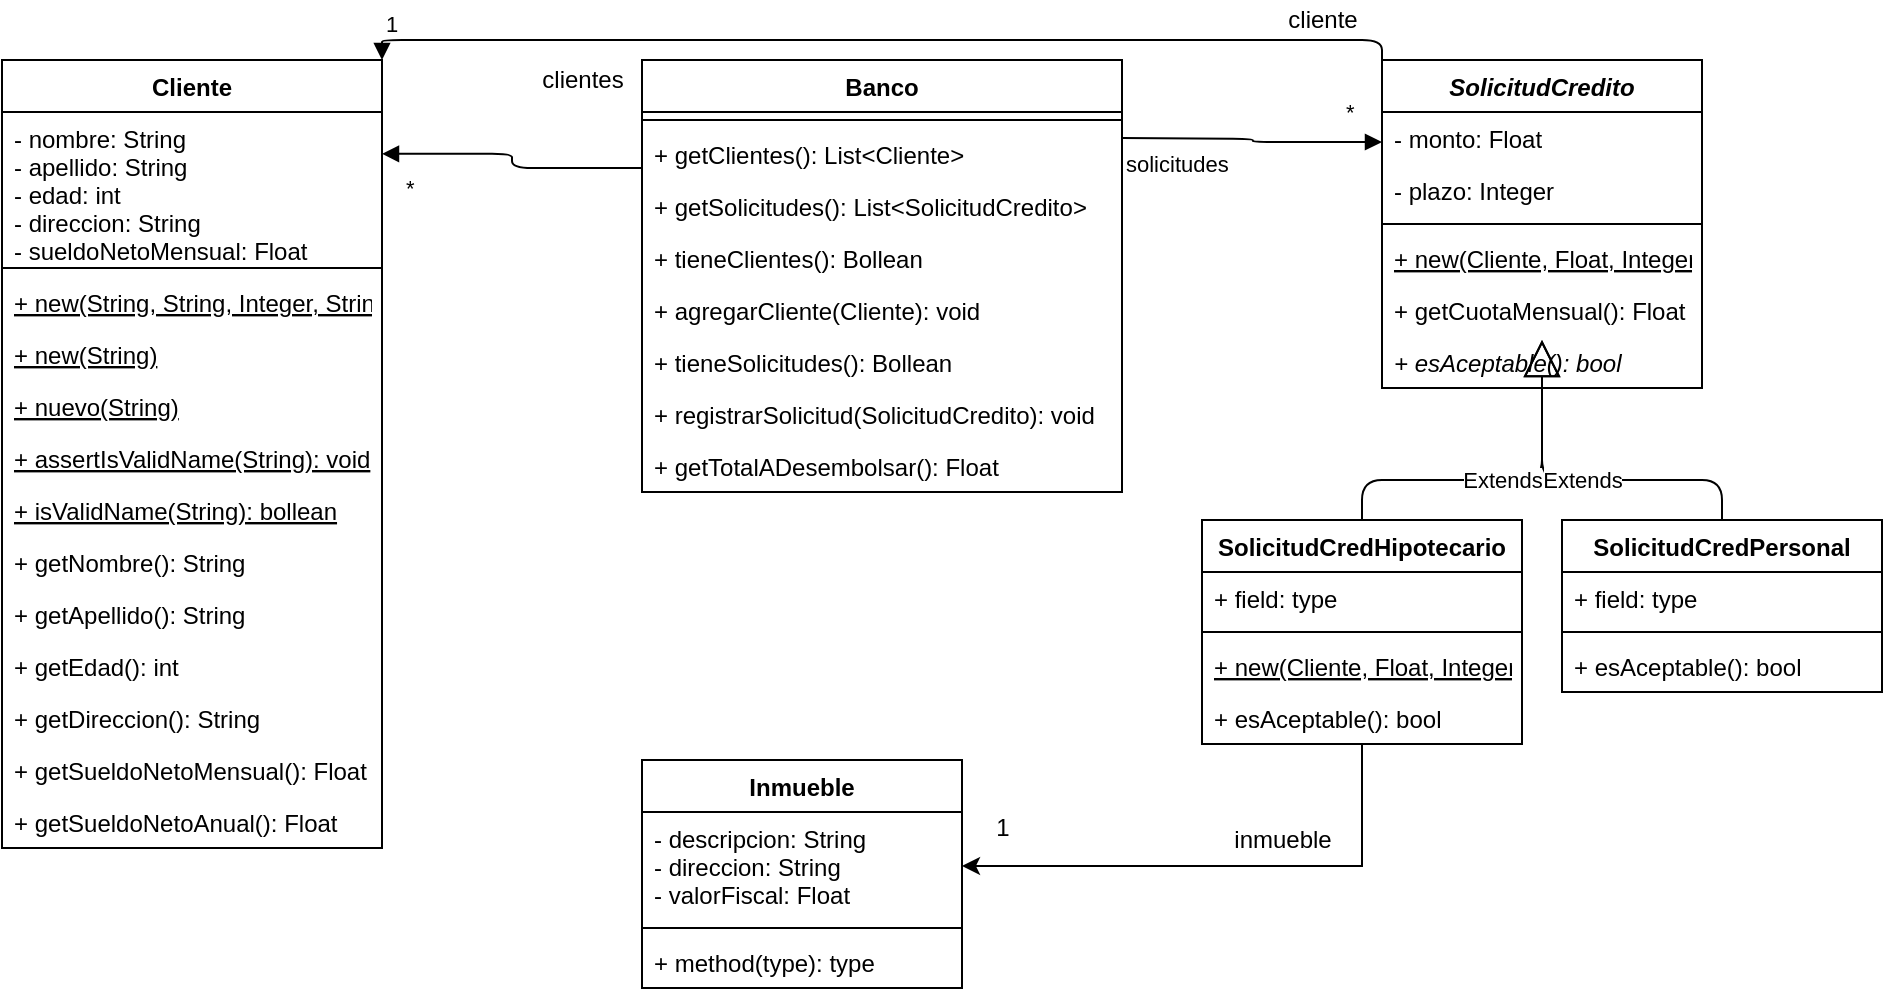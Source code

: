 <mxfile version="15.4.3" type="device"><diagram id="laRiFnYKPebHYjGavf6Z" name="Page-1"><mxGraphModel dx="1102" dy="582" grid="1" gridSize="10" guides="1" tooltips="1" connect="1" arrows="1" fold="1" page="1" pageScale="1" pageWidth="827" pageHeight="1169" math="0" shadow="0"><root><mxCell id="0"/><mxCell id="1" parent="0"/><mxCell id="9lCMgLtBFLDoEyrV56jd-1" value="Cliente" style="swimlane;fontStyle=1;align=center;verticalAlign=top;childLayout=stackLayout;horizontal=1;startSize=26;horizontalStack=0;resizeParent=1;resizeParentMax=0;resizeLast=0;collapsible=1;marginBottom=0;" parent="1" vertex="1"><mxGeometry x="30" y="30" width="190" height="394" as="geometry"/></mxCell><mxCell id="9lCMgLtBFLDoEyrV56jd-2" value="- nombre: String&#10;- apellido: String&#10;- edad: int&#10;- direccion: String&#10;- sueldoNetoMensual: Float" style="text;strokeColor=none;fillColor=none;align=left;verticalAlign=top;spacingLeft=4;spacingRight=4;overflow=hidden;rotatable=0;points=[[0,0.5],[1,0.5]];portConstraint=eastwest;" parent="9lCMgLtBFLDoEyrV56jd-1" vertex="1"><mxGeometry y="26" width="190" height="74" as="geometry"/></mxCell><mxCell id="9lCMgLtBFLDoEyrV56jd-3" value="" style="line;strokeWidth=1;fillColor=none;align=left;verticalAlign=middle;spacingTop=-1;spacingLeft=3;spacingRight=3;rotatable=0;labelPosition=right;points=[];portConstraint=eastwest;" parent="9lCMgLtBFLDoEyrV56jd-1" vertex="1"><mxGeometry y="100" width="190" height="8" as="geometry"/></mxCell><mxCell id="CoJxxzmHN5fzWFCCKHW8-1" value="+ new(String, String, Integer, String, Float)" style="text;strokeColor=none;fillColor=none;align=left;verticalAlign=top;spacingLeft=4;spacingRight=4;overflow=hidden;rotatable=0;points=[[0,0.5],[1,0.5]];portConstraint=eastwest;fontStyle=4" vertex="1" parent="9lCMgLtBFLDoEyrV56jd-1"><mxGeometry y="108" width="190" height="26" as="geometry"/></mxCell><mxCell id="CoJxxzmHN5fzWFCCKHW8-6" value="+ new(String)" style="text;strokeColor=none;fillColor=none;align=left;verticalAlign=top;spacingLeft=4;spacingRight=4;overflow=hidden;rotatable=0;points=[[0,0.5],[1,0.5]];portConstraint=eastwest;fontStyle=4" vertex="1" parent="9lCMgLtBFLDoEyrV56jd-1"><mxGeometry y="134" width="190" height="26" as="geometry"/></mxCell><mxCell id="CoJxxzmHN5fzWFCCKHW8-7" value="+ nuevo(String)" style="text;strokeColor=none;fillColor=none;align=left;verticalAlign=top;spacingLeft=4;spacingRight=4;overflow=hidden;rotatable=0;points=[[0,0.5],[1,0.5]];portConstraint=eastwest;fontStyle=4" vertex="1" parent="9lCMgLtBFLDoEyrV56jd-1"><mxGeometry y="160" width="190" height="26" as="geometry"/></mxCell><mxCell id="CoJxxzmHN5fzWFCCKHW8-8" value="+ assertIsValidName(String): void" style="text;strokeColor=none;fillColor=none;align=left;verticalAlign=top;spacingLeft=4;spacingRight=4;overflow=hidden;rotatable=0;points=[[0,0.5],[1,0.5]];portConstraint=eastwest;fontStyle=4" vertex="1" parent="9lCMgLtBFLDoEyrV56jd-1"><mxGeometry y="186" width="190" height="26" as="geometry"/></mxCell><mxCell id="CoJxxzmHN5fzWFCCKHW8-9" value="+ isValidName(String): bollean" style="text;strokeColor=none;fillColor=none;align=left;verticalAlign=top;spacingLeft=4;spacingRight=4;overflow=hidden;rotatable=0;points=[[0,0.5],[1,0.5]];portConstraint=eastwest;fontStyle=4" vertex="1" parent="9lCMgLtBFLDoEyrV56jd-1"><mxGeometry y="212" width="190" height="26" as="geometry"/></mxCell><mxCell id="9lCMgLtBFLDoEyrV56jd-4" value="+ getNombre(): String" style="text;strokeColor=none;fillColor=none;align=left;verticalAlign=top;spacingLeft=4;spacingRight=4;overflow=hidden;rotatable=0;points=[[0,0.5],[1,0.5]];portConstraint=eastwest;" parent="9lCMgLtBFLDoEyrV56jd-1" vertex="1"><mxGeometry y="238" width="190" height="26" as="geometry"/></mxCell><mxCell id="CoJxxzmHN5fzWFCCKHW8-11" value="+ getApellido(): String" style="text;strokeColor=none;fillColor=none;align=left;verticalAlign=top;spacingLeft=4;spacingRight=4;overflow=hidden;rotatable=0;points=[[0,0.5],[1,0.5]];portConstraint=eastwest;" vertex="1" parent="9lCMgLtBFLDoEyrV56jd-1"><mxGeometry y="264" width="190" height="26" as="geometry"/></mxCell><mxCell id="CoJxxzmHN5fzWFCCKHW8-12" value="+ getEdad(): int" style="text;strokeColor=none;fillColor=none;align=left;verticalAlign=top;spacingLeft=4;spacingRight=4;overflow=hidden;rotatable=0;points=[[0,0.5],[1,0.5]];portConstraint=eastwest;" vertex="1" parent="9lCMgLtBFLDoEyrV56jd-1"><mxGeometry y="290" width="190" height="26" as="geometry"/></mxCell><mxCell id="CoJxxzmHN5fzWFCCKHW8-13" value="+ getDireccion(): String" style="text;strokeColor=none;fillColor=none;align=left;verticalAlign=top;spacingLeft=4;spacingRight=4;overflow=hidden;rotatable=0;points=[[0,0.5],[1,0.5]];portConstraint=eastwest;" vertex="1" parent="9lCMgLtBFLDoEyrV56jd-1"><mxGeometry y="316" width="190" height="26" as="geometry"/></mxCell><mxCell id="CoJxxzmHN5fzWFCCKHW8-14" value="+ getSueldoNetoMensual(): Float" style="text;strokeColor=none;fillColor=none;align=left;verticalAlign=top;spacingLeft=4;spacingRight=4;overflow=hidden;rotatable=0;points=[[0,0.5],[1,0.5]];portConstraint=eastwest;" vertex="1" parent="9lCMgLtBFLDoEyrV56jd-1"><mxGeometry y="342" width="190" height="26" as="geometry"/></mxCell><mxCell id="CoJxxzmHN5fzWFCCKHW8-10" value="+ getSueldoNetoAnual(): Float" style="text;strokeColor=none;fillColor=none;align=left;verticalAlign=top;spacingLeft=4;spacingRight=4;overflow=hidden;rotatable=0;points=[[0,0.5],[1,0.5]];portConstraint=eastwest;" vertex="1" parent="9lCMgLtBFLDoEyrV56jd-1"><mxGeometry y="368" width="190" height="26" as="geometry"/></mxCell><mxCell id="9lCMgLtBFLDoEyrV56jd-6" value="Banco" style="swimlane;fontStyle=1;align=center;verticalAlign=top;childLayout=stackLayout;horizontal=1;startSize=26;horizontalStack=0;resizeParent=1;resizeParentMax=0;resizeLast=0;collapsible=1;marginBottom=0;" parent="1" vertex="1"><mxGeometry x="350" y="30" width="240" height="216" as="geometry"/></mxCell><mxCell id="9lCMgLtBFLDoEyrV56jd-8" value="" style="line;strokeWidth=1;fillColor=none;align=left;verticalAlign=middle;spacingTop=-1;spacingLeft=3;spacingRight=3;rotatable=0;labelPosition=right;points=[];portConstraint=eastwest;" parent="9lCMgLtBFLDoEyrV56jd-6" vertex="1"><mxGeometry y="26" width="240" height="8" as="geometry"/></mxCell><mxCell id="CoJxxzmHN5fzWFCCKHW8-15" value="+ getClientes(): List&lt;Cliente&gt;" style="text;strokeColor=none;fillColor=none;align=left;verticalAlign=top;spacingLeft=4;spacingRight=4;overflow=hidden;rotatable=0;points=[[0,0.5],[1,0.5]];portConstraint=eastwest;" vertex="1" parent="9lCMgLtBFLDoEyrV56jd-6"><mxGeometry y="34" width="240" height="26" as="geometry"/></mxCell><mxCell id="CoJxxzmHN5fzWFCCKHW8-16" value="+ getSolicitudes(): List&lt;SolicitudCredito&gt;" style="text;strokeColor=none;fillColor=none;align=left;verticalAlign=top;spacingLeft=4;spacingRight=4;overflow=hidden;rotatable=0;points=[[0,0.5],[1,0.5]];portConstraint=eastwest;" vertex="1" parent="9lCMgLtBFLDoEyrV56jd-6"><mxGeometry y="60" width="240" height="26" as="geometry"/></mxCell><mxCell id="9lCMgLtBFLDoEyrV56jd-9" value="+ tieneClientes(): Bollean" style="text;strokeColor=none;fillColor=none;align=left;verticalAlign=top;spacingLeft=4;spacingRight=4;overflow=hidden;rotatable=0;points=[[0,0.5],[1,0.5]];portConstraint=eastwest;" parent="9lCMgLtBFLDoEyrV56jd-6" vertex="1"><mxGeometry y="86" width="240" height="26" as="geometry"/></mxCell><mxCell id="CoJxxzmHN5fzWFCCKHW8-17" value="+ agregarCliente(Cliente): void" style="text;strokeColor=none;fillColor=none;align=left;verticalAlign=top;spacingLeft=4;spacingRight=4;overflow=hidden;rotatable=0;points=[[0,0.5],[1,0.5]];portConstraint=eastwest;" vertex="1" parent="9lCMgLtBFLDoEyrV56jd-6"><mxGeometry y="112" width="240" height="26" as="geometry"/></mxCell><mxCell id="CoJxxzmHN5fzWFCCKHW8-18" value="+ tieneSolicitudes(): Bollean" style="text;strokeColor=none;fillColor=none;align=left;verticalAlign=top;spacingLeft=4;spacingRight=4;overflow=hidden;rotatable=0;points=[[0,0.5],[1,0.5]];portConstraint=eastwest;" vertex="1" parent="9lCMgLtBFLDoEyrV56jd-6"><mxGeometry y="138" width="240" height="26" as="geometry"/></mxCell><mxCell id="9lCMgLtBFLDoEyrV56jd-25" value="+ registrarSolicitud(SolicitudCredito): void" style="text;strokeColor=none;fillColor=none;align=left;verticalAlign=top;spacingLeft=4;spacingRight=4;overflow=hidden;rotatable=0;points=[[0,0.5],[1,0.5]];portConstraint=eastwest;" parent="9lCMgLtBFLDoEyrV56jd-6" vertex="1"><mxGeometry y="164" width="240" height="26" as="geometry"/></mxCell><mxCell id="9lCMgLtBFLDoEyrV56jd-26" value="+ getTotalADesembolsar(): Float" style="text;strokeColor=none;fillColor=none;align=left;verticalAlign=top;spacingLeft=4;spacingRight=4;overflow=hidden;rotatable=0;points=[[0,0.5],[1,0.5]];portConstraint=eastwest;" parent="9lCMgLtBFLDoEyrV56jd-6" vertex="1"><mxGeometry y="190" width="240" height="26" as="geometry"/></mxCell><mxCell id="9lCMgLtBFLDoEyrV56jd-10" value="SolicitudCredito" style="swimlane;fontStyle=3;align=center;verticalAlign=top;childLayout=stackLayout;horizontal=1;startSize=26;horizontalStack=0;resizeParent=1;resizeParentMax=0;resizeLast=0;collapsible=1;marginBottom=0;" parent="1" vertex="1"><mxGeometry x="720" y="30" width="160" height="164" as="geometry"/></mxCell><mxCell id="9lCMgLtBFLDoEyrV56jd-11" value="- monto: Float" style="text;strokeColor=none;fillColor=none;align=left;verticalAlign=top;spacingLeft=4;spacingRight=4;overflow=hidden;rotatable=0;points=[[0,0.5],[1,0.5]];portConstraint=eastwest;" parent="9lCMgLtBFLDoEyrV56jd-10" vertex="1"><mxGeometry y="26" width="160" height="26" as="geometry"/></mxCell><mxCell id="9lCMgLtBFLDoEyrV56jd-32" value="- plazo: Integer" style="text;strokeColor=none;fillColor=none;align=left;verticalAlign=top;spacingLeft=4;spacingRight=4;overflow=hidden;rotatable=0;points=[[0,0.5],[1,0.5]];portConstraint=eastwest;" parent="9lCMgLtBFLDoEyrV56jd-10" vertex="1"><mxGeometry y="52" width="160" height="26" as="geometry"/></mxCell><mxCell id="9lCMgLtBFLDoEyrV56jd-12" value="" style="line;strokeWidth=1;fillColor=none;align=left;verticalAlign=middle;spacingTop=-1;spacingLeft=3;spacingRight=3;rotatable=0;labelPosition=right;points=[];portConstraint=eastwest;" parent="9lCMgLtBFLDoEyrV56jd-10" vertex="1"><mxGeometry y="78" width="160" height="8" as="geometry"/></mxCell><mxCell id="CoJxxzmHN5fzWFCCKHW8-2" value="+ new(Cliente, Float, Integer)" style="text;strokeColor=none;fillColor=none;align=left;verticalAlign=top;spacingLeft=4;spacingRight=4;overflow=hidden;rotatable=0;points=[[0,0.5],[1,0.5]];portConstraint=eastwest;fontStyle=4" vertex="1" parent="9lCMgLtBFLDoEyrV56jd-10"><mxGeometry y="86" width="160" height="26" as="geometry"/></mxCell><mxCell id="9lCMgLtBFLDoEyrV56jd-13" value="+ getCuotaMensual(): Float" style="text;strokeColor=none;fillColor=none;align=left;verticalAlign=top;spacingLeft=4;spacingRight=4;overflow=hidden;rotatable=0;points=[[0,0.5],[1,0.5]];portConstraint=eastwest;" parent="9lCMgLtBFLDoEyrV56jd-10" vertex="1"><mxGeometry y="112" width="160" height="26" as="geometry"/></mxCell><mxCell id="9lCMgLtBFLDoEyrV56jd-33" value="+ esAceptable(): bool" style="text;strokeColor=none;fillColor=none;align=left;verticalAlign=top;spacingLeft=4;spacingRight=4;overflow=hidden;rotatable=0;points=[[0,0.5],[1,0.5]];portConstraint=eastwest;fontStyle=2" parent="9lCMgLtBFLDoEyrV56jd-10" vertex="1"><mxGeometry y="138" width="160" height="26" as="geometry"/></mxCell><mxCell id="9lCMgLtBFLDoEyrV56jd-40" style="edgeStyle=orthogonalEdgeStyle;rounded=0;orthogonalLoop=1;jettySize=auto;html=1;entryX=1;entryY=0.5;entryDx=0;entryDy=0;" parent="1" source="9lCMgLtBFLDoEyrV56jd-14" target="9lCMgLtBFLDoEyrV56jd-35" edge="1"><mxGeometry relative="1" as="geometry"/></mxCell><mxCell id="9lCMgLtBFLDoEyrV56jd-14" value="SolicitudCredHipotecario" style="swimlane;fontStyle=1;align=center;verticalAlign=top;childLayout=stackLayout;horizontal=1;startSize=26;horizontalStack=0;resizeParent=1;resizeParentMax=0;resizeLast=0;collapsible=1;marginBottom=0;" parent="1" vertex="1"><mxGeometry x="630" y="260" width="160" height="112" as="geometry"/></mxCell><mxCell id="9lCMgLtBFLDoEyrV56jd-15" value="+ field: type" style="text;strokeColor=none;fillColor=none;align=left;verticalAlign=top;spacingLeft=4;spacingRight=4;overflow=hidden;rotatable=0;points=[[0,0.5],[1,0.5]];portConstraint=eastwest;" parent="9lCMgLtBFLDoEyrV56jd-14" vertex="1"><mxGeometry y="26" width="160" height="26" as="geometry"/></mxCell><mxCell id="9lCMgLtBFLDoEyrV56jd-16" value="" style="line;strokeWidth=1;fillColor=none;align=left;verticalAlign=middle;spacingTop=-1;spacingLeft=3;spacingRight=3;rotatable=0;labelPosition=right;points=[];portConstraint=eastwest;" parent="9lCMgLtBFLDoEyrV56jd-14" vertex="1"><mxGeometry y="52" width="160" height="8" as="geometry"/></mxCell><mxCell id="CoJxxzmHN5fzWFCCKHW8-4" value="+ new(Cliente, Float, Integer, Inmueble)" style="text;strokeColor=none;fillColor=none;align=left;verticalAlign=top;spacingLeft=4;spacingRight=4;overflow=hidden;rotatable=0;points=[[0,0.5],[1,0.5]];portConstraint=eastwest;fontStyle=4" vertex="1" parent="9lCMgLtBFLDoEyrV56jd-14"><mxGeometry y="60" width="160" height="26" as="geometry"/></mxCell><mxCell id="9lCMgLtBFLDoEyrV56jd-17" value="+ esAceptable(): bool" style="text;strokeColor=none;fillColor=none;align=left;verticalAlign=top;spacingLeft=4;spacingRight=4;overflow=hidden;rotatable=0;points=[[0,0.5],[1,0.5]];portConstraint=eastwest;" parent="9lCMgLtBFLDoEyrV56jd-14" vertex="1"><mxGeometry y="86" width="160" height="26" as="geometry"/></mxCell><mxCell id="9lCMgLtBFLDoEyrV56jd-18" value="SolicitudCredPersonal" style="swimlane;fontStyle=1;align=center;verticalAlign=top;childLayout=stackLayout;horizontal=1;startSize=26;horizontalStack=0;resizeParent=1;resizeParentMax=0;resizeLast=0;collapsible=1;marginBottom=0;" parent="1" vertex="1"><mxGeometry x="810" y="260" width="160" height="86" as="geometry"/></mxCell><mxCell id="9lCMgLtBFLDoEyrV56jd-19" value="+ field: type" style="text;strokeColor=none;fillColor=none;align=left;verticalAlign=top;spacingLeft=4;spacingRight=4;overflow=hidden;rotatable=0;points=[[0,0.5],[1,0.5]];portConstraint=eastwest;" parent="9lCMgLtBFLDoEyrV56jd-18" vertex="1"><mxGeometry y="26" width="160" height="26" as="geometry"/></mxCell><mxCell id="9lCMgLtBFLDoEyrV56jd-20" value="" style="line;strokeWidth=1;fillColor=none;align=left;verticalAlign=middle;spacingTop=-1;spacingLeft=3;spacingRight=3;rotatable=0;labelPosition=right;points=[];portConstraint=eastwest;" parent="9lCMgLtBFLDoEyrV56jd-18" vertex="1"><mxGeometry y="52" width="160" height="8" as="geometry"/></mxCell><mxCell id="9lCMgLtBFLDoEyrV56jd-43" value="+ esAceptable(): bool" style="text;strokeColor=none;fillColor=none;align=left;verticalAlign=top;spacingLeft=4;spacingRight=4;overflow=hidden;rotatable=0;points=[[0,0.5],[1,0.5]];portConstraint=eastwest;" parent="9lCMgLtBFLDoEyrV56jd-18" vertex="1"><mxGeometry y="60" width="160" height="26" as="geometry"/></mxCell><mxCell id="9lCMgLtBFLDoEyrV56jd-22" value="" style="endArrow=block;endFill=1;html=1;edgeStyle=orthogonalEdgeStyle;align=left;verticalAlign=top;entryX=1;entryY=0.119;entryDx=0;entryDy=0;entryPerimeter=0;exitX=0;exitY=0.25;exitDx=0;exitDy=0;" parent="1" source="9lCMgLtBFLDoEyrV56jd-6" target="9lCMgLtBFLDoEyrV56jd-1" edge="1"><mxGeometry x="-1" relative="1" as="geometry"><mxPoint x="330" y="300" as="sourcePoint"/><mxPoint x="490" y="300" as="targetPoint"/></mxGeometry></mxCell><mxCell id="9lCMgLtBFLDoEyrV56jd-23" value="*" style="edgeLabel;resizable=0;html=1;align=left;verticalAlign=bottom;" parent="9lCMgLtBFLDoEyrV56jd-22" connectable="0" vertex="1"><mxGeometry x="-1" relative="1" as="geometry"><mxPoint x="-120" y="18" as="offset"/></mxGeometry></mxCell><mxCell id="9lCMgLtBFLDoEyrV56jd-24" value="clientes" style="text;html=1;align=center;verticalAlign=middle;resizable=0;points=[];autosize=1;strokeColor=none;fillColor=none;" parent="1" vertex="1"><mxGeometry x="290" y="30" width="60" height="20" as="geometry"/></mxCell><mxCell id="9lCMgLtBFLDoEyrV56jd-27" value="solicitudes" style="endArrow=block;endFill=1;html=1;edgeStyle=orthogonalEdgeStyle;align=left;verticalAlign=top;entryX=0;entryY=0.25;entryDx=0;entryDy=0;exitX=1;exitY=0.5;exitDx=0;exitDy=0;" parent="1" target="9lCMgLtBFLDoEyrV56jd-10" edge="1"><mxGeometry x="-1" relative="1" as="geometry"><mxPoint x="590" y="69" as="sourcePoint"/><mxPoint x="490" y="300" as="targetPoint"/></mxGeometry></mxCell><mxCell id="9lCMgLtBFLDoEyrV56jd-28" value="*" style="edgeLabel;resizable=0;html=1;align=left;verticalAlign=bottom;" parent="9lCMgLtBFLDoEyrV56jd-27" connectable="0" vertex="1"><mxGeometry x="-1" relative="1" as="geometry"><mxPoint x="110" y="-5" as="offset"/></mxGeometry></mxCell><mxCell id="9lCMgLtBFLDoEyrV56jd-29" value="" style="endArrow=block;endFill=1;html=1;edgeStyle=orthogonalEdgeStyle;align=left;verticalAlign=top;exitX=0;exitY=0;exitDx=0;exitDy=0;entryX=1;entryY=0;entryDx=0;entryDy=0;" parent="1" source="9lCMgLtBFLDoEyrV56jd-10" target="9lCMgLtBFLDoEyrV56jd-1" edge="1"><mxGeometry x="-1" relative="1" as="geometry"><mxPoint x="330" y="300" as="sourcePoint"/><mxPoint x="490" y="300" as="targetPoint"/></mxGeometry></mxCell><mxCell id="9lCMgLtBFLDoEyrV56jd-30" value="1" style="edgeLabel;resizable=0;html=1;align=left;verticalAlign=bottom;" parent="9lCMgLtBFLDoEyrV56jd-29" connectable="0" vertex="1"><mxGeometry x="-1" relative="1" as="geometry"><mxPoint x="-500" y="-10" as="offset"/></mxGeometry></mxCell><mxCell id="9lCMgLtBFLDoEyrV56jd-31" value="cliente" style="text;html=1;align=center;verticalAlign=middle;resizable=0;points=[];autosize=1;strokeColor=none;fillColor=none;" parent="1" vertex="1"><mxGeometry x="665" width="50" height="20" as="geometry"/></mxCell><mxCell id="9lCMgLtBFLDoEyrV56jd-34" value="Inmueble" style="swimlane;fontStyle=1;align=center;verticalAlign=top;childLayout=stackLayout;horizontal=1;startSize=26;horizontalStack=0;resizeParent=1;resizeParentMax=0;resizeLast=0;collapsible=1;marginBottom=0;" parent="1" vertex="1"><mxGeometry x="350" y="380" width="160" height="114" as="geometry"/></mxCell><mxCell id="9lCMgLtBFLDoEyrV56jd-35" value="- descripcion: String&#10;- direccion: String&#10;- valorFiscal: Float" style="text;strokeColor=none;fillColor=none;align=left;verticalAlign=top;spacingLeft=4;spacingRight=4;overflow=hidden;rotatable=0;points=[[0,0.5],[1,0.5]];portConstraint=eastwest;" parent="9lCMgLtBFLDoEyrV56jd-34" vertex="1"><mxGeometry y="26" width="160" height="54" as="geometry"/></mxCell><mxCell id="9lCMgLtBFLDoEyrV56jd-36" value="" style="line;strokeWidth=1;fillColor=none;align=left;verticalAlign=middle;spacingTop=-1;spacingLeft=3;spacingRight=3;rotatable=0;labelPosition=right;points=[];portConstraint=eastwest;" parent="9lCMgLtBFLDoEyrV56jd-34" vertex="1"><mxGeometry y="80" width="160" height="8" as="geometry"/></mxCell><mxCell id="9lCMgLtBFLDoEyrV56jd-37" value="+ method(type): type" style="text;strokeColor=none;fillColor=none;align=left;verticalAlign=top;spacingLeft=4;spacingRight=4;overflow=hidden;rotatable=0;points=[[0,0.5],[1,0.5]];portConstraint=eastwest;" parent="9lCMgLtBFLDoEyrV56jd-34" vertex="1"><mxGeometry y="88" width="160" height="26" as="geometry"/></mxCell><mxCell id="9lCMgLtBFLDoEyrV56jd-41" value="inmueble" style="text;html=1;align=center;verticalAlign=middle;resizable=0;points=[];autosize=1;strokeColor=none;fillColor=none;" parent="1" vertex="1"><mxGeometry x="640" y="410" width="60" height="20" as="geometry"/></mxCell><mxCell id="9lCMgLtBFLDoEyrV56jd-42" value="1" style="text;html=1;align=center;verticalAlign=middle;resizable=0;points=[];autosize=1;strokeColor=none;fillColor=none;" parent="1" vertex="1"><mxGeometry x="520" y="404" width="20" height="20" as="geometry"/></mxCell><mxCell id="9lCMgLtBFLDoEyrV56jd-44" value="Extends" style="endArrow=block;endSize=16;endFill=0;html=1;exitX=0.5;exitY=0;exitDx=0;exitDy=0;" parent="1" source="9lCMgLtBFLDoEyrV56jd-14" edge="1"><mxGeometry width="160" relative="1" as="geometry"><mxPoint x="330" y="200" as="sourcePoint"/><mxPoint x="800" y="170" as="targetPoint"/><Array as="points"><mxPoint x="710" y="240"/><mxPoint x="800" y="240"/></Array></mxGeometry></mxCell><mxCell id="9lCMgLtBFLDoEyrV56jd-45" value="Extends" style="endArrow=block;endSize=16;endFill=0;html=1;exitX=0.5;exitY=0;exitDx=0;exitDy=0;" parent="1" source="9lCMgLtBFLDoEyrV56jd-18" edge="1"><mxGeometry width="160" relative="1" as="geometry"><mxPoint x="720" y="230" as="sourcePoint"/><mxPoint x="800" y="170" as="targetPoint"/><Array as="points"><mxPoint x="890" y="240"/><mxPoint x="800" y="240"/></Array></mxGeometry></mxCell></root></mxGraphModel></diagram></mxfile>